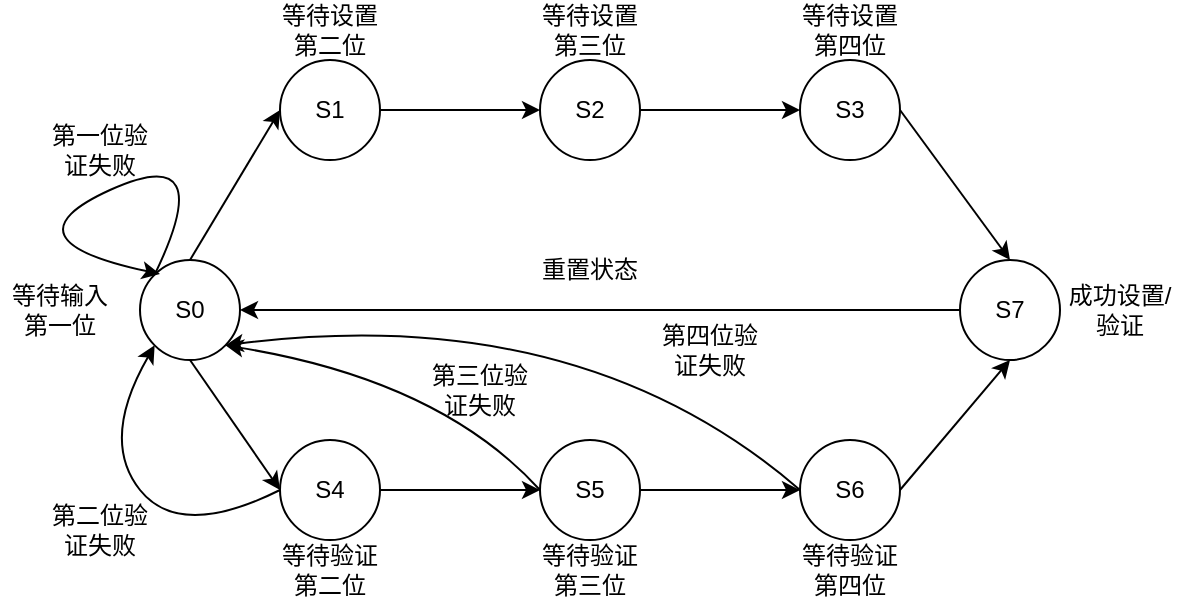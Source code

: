 <mxfile version="18.1.3" type="github">
  <diagram id="kMGO6WPoYXXGm9ZPo5Ty" name="Page-1">
    <mxGraphModel dx="710" dy="476" grid="1" gridSize="10" guides="1" tooltips="1" connect="1" arrows="1" fold="1" page="1" pageScale="1" pageWidth="1169" pageHeight="1654" math="0" shadow="0">
      <root>
        <mxCell id="0" />
        <mxCell id="1" parent="0" />
        <mxCell id="a9hxf8H1GxBE0yqZZdkx-2" value="S2" style="ellipse;whiteSpace=wrap;html=1;aspect=fixed;" vertex="1" parent="1">
          <mxGeometry x="280" y="90" width="50" height="50" as="geometry" />
        </mxCell>
        <mxCell id="a9hxf8H1GxBE0yqZZdkx-4" value="S1" style="ellipse;whiteSpace=wrap;html=1;aspect=fixed;" vertex="1" parent="1">
          <mxGeometry x="150" y="90" width="50" height="50" as="geometry" />
        </mxCell>
        <mxCell id="a9hxf8H1GxBE0yqZZdkx-5" value="S0" style="ellipse;whiteSpace=wrap;html=1;aspect=fixed;" vertex="1" parent="1">
          <mxGeometry x="80" y="190" width="50" height="50" as="geometry" />
        </mxCell>
        <mxCell id="a9hxf8H1GxBE0yqZZdkx-6" value="S3" style="ellipse;whiteSpace=wrap;html=1;aspect=fixed;" vertex="1" parent="1">
          <mxGeometry x="410" y="90" width="50" height="50" as="geometry" />
        </mxCell>
        <mxCell id="a9hxf8H1GxBE0yqZZdkx-7" value="S4" style="ellipse;whiteSpace=wrap;html=1;aspect=fixed;" vertex="1" parent="1">
          <mxGeometry x="150" y="280" width="50" height="50" as="geometry" />
        </mxCell>
        <mxCell id="a9hxf8H1GxBE0yqZZdkx-8" value="S5" style="ellipse;whiteSpace=wrap;html=1;aspect=fixed;" vertex="1" parent="1">
          <mxGeometry x="280" y="280" width="50" height="50" as="geometry" />
        </mxCell>
        <mxCell id="a9hxf8H1GxBE0yqZZdkx-9" value="S6" style="ellipse;whiteSpace=wrap;html=1;aspect=fixed;" vertex="1" parent="1">
          <mxGeometry x="410" y="280" width="50" height="50" as="geometry" />
        </mxCell>
        <mxCell id="a9hxf8H1GxBE0yqZZdkx-11" value="S7" style="ellipse;whiteSpace=wrap;html=1;aspect=fixed;" vertex="1" parent="1">
          <mxGeometry x="490" y="190" width="50" height="50" as="geometry" />
        </mxCell>
        <mxCell id="a9hxf8H1GxBE0yqZZdkx-13" value="" style="endArrow=classic;html=1;rounded=0;exitX=0.5;exitY=0;exitDx=0;exitDy=0;entryX=0;entryY=0.5;entryDx=0;entryDy=0;" edge="1" parent="1" source="a9hxf8H1GxBE0yqZZdkx-5" target="a9hxf8H1GxBE0yqZZdkx-4">
          <mxGeometry width="50" height="50" relative="1" as="geometry">
            <mxPoint x="90" y="190" as="sourcePoint" />
            <mxPoint x="140" y="140" as="targetPoint" />
          </mxGeometry>
        </mxCell>
        <mxCell id="a9hxf8H1GxBE0yqZZdkx-14" value="" style="endArrow=classic;html=1;rounded=0;exitX=0.5;exitY=1;exitDx=0;exitDy=0;entryX=0;entryY=0.5;entryDx=0;entryDy=0;" edge="1" parent="1" source="a9hxf8H1GxBE0yqZZdkx-5" target="a9hxf8H1GxBE0yqZZdkx-7">
          <mxGeometry width="50" height="50" relative="1" as="geometry">
            <mxPoint x="80" y="290" as="sourcePoint" />
            <mxPoint x="130" y="240" as="targetPoint" />
          </mxGeometry>
        </mxCell>
        <mxCell id="a9hxf8H1GxBE0yqZZdkx-15" value="" style="endArrow=classic;html=1;rounded=0;exitX=1;exitY=0.5;exitDx=0;exitDy=0;" edge="1" parent="1" source="a9hxf8H1GxBE0yqZZdkx-4" target="a9hxf8H1GxBE0yqZZdkx-2">
          <mxGeometry width="50" height="50" relative="1" as="geometry">
            <mxPoint x="220" y="200" as="sourcePoint" />
            <mxPoint x="270" y="150" as="targetPoint" />
          </mxGeometry>
        </mxCell>
        <mxCell id="a9hxf8H1GxBE0yqZZdkx-16" value="" style="endArrow=classic;html=1;rounded=0;exitX=1;exitY=0.5;exitDx=0;exitDy=0;entryX=0;entryY=0.5;entryDx=0;entryDy=0;" edge="1" parent="1" source="a9hxf8H1GxBE0yqZZdkx-7" target="a9hxf8H1GxBE0yqZZdkx-8">
          <mxGeometry width="50" height="50" relative="1" as="geometry">
            <mxPoint x="190" y="300" as="sourcePoint" />
            <mxPoint x="240" y="250" as="targetPoint" />
          </mxGeometry>
        </mxCell>
        <mxCell id="a9hxf8H1GxBE0yqZZdkx-17" value="" style="endArrow=classic;html=1;rounded=0;entryX=0;entryY=0.5;entryDx=0;entryDy=0;" edge="1" parent="1" target="a9hxf8H1GxBE0yqZZdkx-6">
          <mxGeometry width="50" height="50" relative="1" as="geometry">
            <mxPoint x="330" y="115" as="sourcePoint" />
            <mxPoint x="380" y="70" as="targetPoint" />
          </mxGeometry>
        </mxCell>
        <mxCell id="a9hxf8H1GxBE0yqZZdkx-18" value="" style="endArrow=classic;html=1;rounded=0;exitX=1;exitY=0.5;exitDx=0;exitDy=0;entryX=0;entryY=0.5;entryDx=0;entryDy=0;" edge="1" parent="1" source="a9hxf8H1GxBE0yqZZdkx-8" target="a9hxf8H1GxBE0yqZZdkx-9">
          <mxGeometry width="50" height="50" relative="1" as="geometry">
            <mxPoint x="330" y="450" as="sourcePoint" />
            <mxPoint x="380" y="400" as="targetPoint" />
          </mxGeometry>
        </mxCell>
        <mxCell id="a9hxf8H1GxBE0yqZZdkx-19" value="" style="endArrow=classic;html=1;rounded=0;exitX=1;exitY=0.5;exitDx=0;exitDy=0;entryX=0.5;entryY=1;entryDx=0;entryDy=0;" edge="1" parent="1" source="a9hxf8H1GxBE0yqZZdkx-9" target="a9hxf8H1GxBE0yqZZdkx-11">
          <mxGeometry width="50" height="50" relative="1" as="geometry">
            <mxPoint x="510" y="360" as="sourcePoint" />
            <mxPoint x="560" y="310" as="targetPoint" />
          </mxGeometry>
        </mxCell>
        <mxCell id="a9hxf8H1GxBE0yqZZdkx-20" value="" style="endArrow=classic;html=1;rounded=0;exitX=1;exitY=0.5;exitDx=0;exitDy=0;entryX=0.5;entryY=0;entryDx=0;entryDy=0;" edge="1" parent="1" source="a9hxf8H1GxBE0yqZZdkx-6" target="a9hxf8H1GxBE0yqZZdkx-11">
          <mxGeometry width="50" height="50" relative="1" as="geometry">
            <mxPoint x="490" y="130" as="sourcePoint" />
            <mxPoint x="540" y="80" as="targetPoint" />
          </mxGeometry>
        </mxCell>
        <mxCell id="a9hxf8H1GxBE0yqZZdkx-23" value="等待输入第一位" style="text;html=1;strokeColor=none;fillColor=none;align=center;verticalAlign=middle;whiteSpace=wrap;rounded=0;" vertex="1" parent="1">
          <mxGeometry x="10" y="200" width="60" height="30" as="geometry" />
        </mxCell>
        <mxCell id="a9hxf8H1GxBE0yqZZdkx-24" value="等待设置第二位" style="text;html=1;strokeColor=none;fillColor=none;align=center;verticalAlign=middle;whiteSpace=wrap;rounded=0;" vertex="1" parent="1">
          <mxGeometry x="145" y="60" width="60" height="30" as="geometry" />
        </mxCell>
        <mxCell id="a9hxf8H1GxBE0yqZZdkx-25" value="等待设置第三位" style="text;html=1;strokeColor=none;fillColor=none;align=center;verticalAlign=middle;whiteSpace=wrap;rounded=0;" vertex="1" parent="1">
          <mxGeometry x="275" y="60" width="60" height="30" as="geometry" />
        </mxCell>
        <mxCell id="a9hxf8H1GxBE0yqZZdkx-26" value="等待设置第四位" style="text;html=1;strokeColor=none;fillColor=none;align=center;verticalAlign=middle;whiteSpace=wrap;rounded=0;" vertex="1" parent="1">
          <mxGeometry x="405" y="60" width="60" height="30" as="geometry" />
        </mxCell>
        <mxCell id="a9hxf8H1GxBE0yqZZdkx-27" value="等待验证第二位" style="text;html=1;strokeColor=none;fillColor=none;align=center;verticalAlign=middle;whiteSpace=wrap;rounded=0;" vertex="1" parent="1">
          <mxGeometry x="145" y="330" width="60" height="30" as="geometry" />
        </mxCell>
        <mxCell id="a9hxf8H1GxBE0yqZZdkx-28" value="等待验证第三位" style="text;html=1;strokeColor=none;fillColor=none;align=center;verticalAlign=middle;whiteSpace=wrap;rounded=0;" vertex="1" parent="1">
          <mxGeometry x="275" y="330" width="60" height="30" as="geometry" />
        </mxCell>
        <mxCell id="a9hxf8H1GxBE0yqZZdkx-29" value="等待验证第四位" style="text;html=1;strokeColor=none;fillColor=none;align=center;verticalAlign=middle;whiteSpace=wrap;rounded=0;" vertex="1" parent="1">
          <mxGeometry x="405" y="330" width="60" height="30" as="geometry" />
        </mxCell>
        <mxCell id="a9hxf8H1GxBE0yqZZdkx-30" value="成功设置/验证" style="text;html=1;strokeColor=none;fillColor=none;align=center;verticalAlign=middle;whiteSpace=wrap;rounded=0;" vertex="1" parent="1">
          <mxGeometry x="540" y="200" width="60" height="30" as="geometry" />
        </mxCell>
        <mxCell id="a9hxf8H1GxBE0yqZZdkx-31" value="" style="curved=1;endArrow=classic;html=1;rounded=0;exitX=0;exitY=0.5;exitDx=0;exitDy=0;entryX=0;entryY=1;entryDx=0;entryDy=0;" edge="1" parent="1" source="a9hxf8H1GxBE0yqZZdkx-7" target="a9hxf8H1GxBE0yqZZdkx-5">
          <mxGeometry width="50" height="50" relative="1" as="geometry">
            <mxPoint x="80" y="370" as="sourcePoint" />
            <mxPoint x="130" y="320" as="targetPoint" />
            <Array as="points">
              <mxPoint x="100" y="330" />
              <mxPoint x="60" y="280" />
            </Array>
          </mxGeometry>
        </mxCell>
        <mxCell id="a9hxf8H1GxBE0yqZZdkx-32" value="第二位验证失败" style="text;html=1;strokeColor=none;fillColor=none;align=center;verticalAlign=middle;whiteSpace=wrap;rounded=0;" vertex="1" parent="1">
          <mxGeometry x="30" y="310" width="60" height="30" as="geometry" />
        </mxCell>
        <mxCell id="a9hxf8H1GxBE0yqZZdkx-33" value="" style="curved=1;endArrow=classic;html=1;rounded=0;exitX=0;exitY=0.5;exitDx=0;exitDy=0;entryX=1;entryY=1;entryDx=0;entryDy=0;" edge="1" parent="1" source="a9hxf8H1GxBE0yqZZdkx-8" target="a9hxf8H1GxBE0yqZZdkx-5">
          <mxGeometry width="50" height="50" relative="1" as="geometry">
            <mxPoint x="210" y="460" as="sourcePoint" />
            <mxPoint x="130" y="220" as="targetPoint" />
            <Array as="points">
              <mxPoint x="230" y="250" />
            </Array>
          </mxGeometry>
        </mxCell>
        <mxCell id="a9hxf8H1GxBE0yqZZdkx-34" value="第三位验证失败" style="text;html=1;strokeColor=none;fillColor=none;align=center;verticalAlign=middle;whiteSpace=wrap;rounded=0;" vertex="1" parent="1">
          <mxGeometry x="220" y="240" width="60" height="30" as="geometry" />
        </mxCell>
        <mxCell id="a9hxf8H1GxBE0yqZZdkx-35" value="" style="curved=1;endArrow=classic;html=1;rounded=0;exitX=0;exitY=0.5;exitDx=0;exitDy=0;entryX=1;entryY=1;entryDx=0;entryDy=0;" edge="1" parent="1" source="a9hxf8H1GxBE0yqZZdkx-9" target="a9hxf8H1GxBE0yqZZdkx-5">
          <mxGeometry width="50" height="50" relative="1" as="geometry">
            <mxPoint x="330" y="230" as="sourcePoint" />
            <mxPoint x="380" y="180" as="targetPoint" />
            <Array as="points">
              <mxPoint x="300" y="210" />
            </Array>
          </mxGeometry>
        </mxCell>
        <mxCell id="a9hxf8H1GxBE0yqZZdkx-39" value="第四位验证失败" style="text;html=1;strokeColor=none;fillColor=none;align=center;verticalAlign=middle;whiteSpace=wrap;rounded=0;" vertex="1" parent="1">
          <mxGeometry x="335" y="220" width="60" height="30" as="geometry" />
        </mxCell>
        <mxCell id="a9hxf8H1GxBE0yqZZdkx-42" value="" style="curved=1;endArrow=classic;html=1;rounded=0;exitX=0;exitY=0;exitDx=0;exitDy=0;" edge="1" parent="1" source="a9hxf8H1GxBE0yqZZdkx-5">
          <mxGeometry width="50" height="50" relative="1" as="geometry">
            <mxPoint x="50" y="190" as="sourcePoint" />
            <mxPoint x="90" y="197" as="targetPoint" />
            <Array as="points">
              <mxPoint x="120" y="130" />
              <mxPoint x="10" y="180" />
            </Array>
          </mxGeometry>
        </mxCell>
        <mxCell id="a9hxf8H1GxBE0yqZZdkx-43" value="第一位验证失败" style="text;html=1;strokeColor=none;fillColor=none;align=center;verticalAlign=middle;whiteSpace=wrap;rounded=0;" vertex="1" parent="1">
          <mxGeometry x="30" y="120" width="60" height="30" as="geometry" />
        </mxCell>
        <mxCell id="a9hxf8H1GxBE0yqZZdkx-44" value="" style="endArrow=classic;html=1;rounded=0;exitX=0;exitY=0.5;exitDx=0;exitDy=0;entryX=1;entryY=0.5;entryDx=0;entryDy=0;" edge="1" parent="1" source="a9hxf8H1GxBE0yqZZdkx-11" target="a9hxf8H1GxBE0yqZZdkx-5">
          <mxGeometry width="50" height="50" relative="1" as="geometry">
            <mxPoint x="310" y="220" as="sourcePoint" />
            <mxPoint x="360" y="170" as="targetPoint" />
          </mxGeometry>
        </mxCell>
        <mxCell id="a9hxf8H1GxBE0yqZZdkx-45" value="重置状态" style="text;html=1;strokeColor=none;fillColor=none;align=center;verticalAlign=middle;whiteSpace=wrap;rounded=0;" vertex="1" parent="1">
          <mxGeometry x="275" y="180" width="60" height="30" as="geometry" />
        </mxCell>
      </root>
    </mxGraphModel>
  </diagram>
</mxfile>
